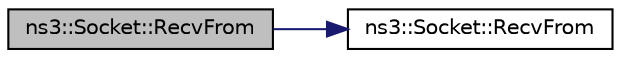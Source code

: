 digraph "ns3::Socket::RecvFrom"
{
 // LATEX_PDF_SIZE
  edge [fontname="Helvetica",fontsize="10",labelfontname="Helvetica",labelfontsize="10"];
  node [fontname="Helvetica",fontsize="10",shape=record];
  rankdir="LR";
  Node1 [label="ns3::Socket::RecvFrom",height=0.2,width=0.4,color="black", fillcolor="grey75", style="filled", fontcolor="black",tooltip="Read a single packet from the socket and retrieve the sender address."];
  Node1 -> Node2 [color="midnightblue",fontsize="10",style="solid",fontname="Helvetica"];
  Node2 [label="ns3::Socket::RecvFrom",height=0.2,width=0.4,color="black", fillcolor="white", style="filled",URL="$classns3_1_1_socket.html#af22378d7af9a2745a9eada20210da215",tooltip="Read a single packet from the socket and retrieve the sender address."];
}
